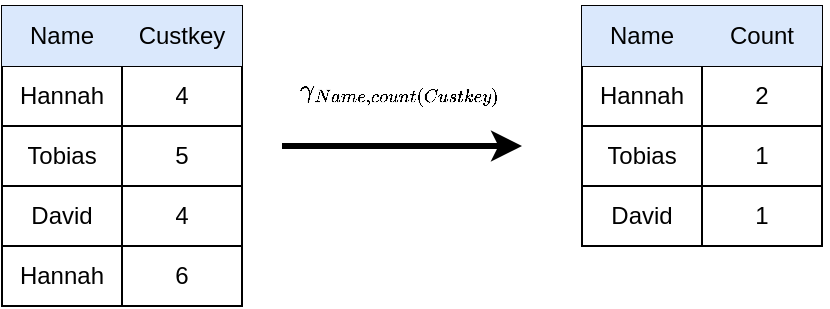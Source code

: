 <mxfile version="26.0.16">
  <diagram name="Seite-1" id="pjHjeQ1xIbThg3kifo_d">
    <mxGraphModel dx="1295" dy="486" grid="1" gridSize="10" guides="1" tooltips="1" connect="1" arrows="1" fold="1" page="1" pageScale="1" pageWidth="827" pageHeight="1169" math="1" shadow="0">
      <root>
        <mxCell id="0" />
        <mxCell id="1" parent="0" />
        <mxCell id="AjbPviCU6_evQi8NSKF3-1" value="" style="shape=table;startSize=0;container=1;collapsible=0;childLayout=tableLayout;" vertex="1" parent="1">
          <mxGeometry x="250" y="80" width="120" height="150" as="geometry" />
        </mxCell>
        <mxCell id="AjbPviCU6_evQi8NSKF3-2" value="" style="shape=tableRow;horizontal=0;startSize=0;swimlaneHead=0;swimlaneBody=0;strokeColor=#6c8ebf;top=0;left=0;bottom=0;right=0;collapsible=0;dropTarget=0;fillColor=#dae8fc;points=[[0,0.5],[1,0.5]];portConstraint=eastwest;strokeWidth=1;swimlaneFillColor=none;" vertex="1" parent="AjbPviCU6_evQi8NSKF3-1">
          <mxGeometry width="120" height="30" as="geometry" />
        </mxCell>
        <mxCell id="AjbPviCU6_evQi8NSKF3-3" value="Name" style="shape=partialRectangle;html=1;whiteSpace=wrap;connectable=0;strokeColor=inherit;overflow=hidden;fillColor=none;top=0;left=0;bottom=0;right=0;pointerEvents=1;strokeWidth=2;" vertex="1" parent="AjbPviCU6_evQi8NSKF3-2">
          <mxGeometry width="60" height="30" as="geometry">
            <mxRectangle width="60" height="30" as="alternateBounds" />
          </mxGeometry>
        </mxCell>
        <mxCell id="AjbPviCU6_evQi8NSKF3-4" value="Custkey" style="shape=partialRectangle;html=1;whiteSpace=wrap;connectable=0;strokeColor=inherit;overflow=hidden;fillColor=none;top=0;left=0;bottom=0;right=0;pointerEvents=1;strokeWidth=6;perimeterSpacing=5;" vertex="1" parent="AjbPviCU6_evQi8NSKF3-2">
          <mxGeometry x="60" width="60" height="30" as="geometry">
            <mxRectangle width="60" height="30" as="alternateBounds" />
          </mxGeometry>
        </mxCell>
        <mxCell id="AjbPviCU6_evQi8NSKF3-5" value="" style="shape=tableRow;horizontal=0;startSize=0;swimlaneHead=0;swimlaneBody=0;strokeColor=inherit;top=0;left=0;bottom=0;right=0;collapsible=0;dropTarget=0;fillColor=none;points=[[0,0.5],[1,0.5]];portConstraint=eastwest;" vertex="1" parent="AjbPviCU6_evQi8NSKF3-1">
          <mxGeometry y="30" width="120" height="30" as="geometry" />
        </mxCell>
        <mxCell id="AjbPviCU6_evQi8NSKF3-6" value="Hannah" style="shape=partialRectangle;html=1;whiteSpace=wrap;connectable=0;strokeColor=inherit;overflow=hidden;fillColor=none;top=0;left=0;bottom=0;right=0;pointerEvents=1;" vertex="1" parent="AjbPviCU6_evQi8NSKF3-5">
          <mxGeometry width="60" height="30" as="geometry">
            <mxRectangle width="60" height="30" as="alternateBounds" />
          </mxGeometry>
        </mxCell>
        <mxCell id="AjbPviCU6_evQi8NSKF3-7" value="4" style="shape=partialRectangle;html=1;whiteSpace=wrap;connectable=0;strokeColor=inherit;overflow=hidden;fillColor=none;top=0;left=0;bottom=0;right=0;pointerEvents=1;" vertex="1" parent="AjbPviCU6_evQi8NSKF3-5">
          <mxGeometry x="60" width="60" height="30" as="geometry">
            <mxRectangle width="60" height="30" as="alternateBounds" />
          </mxGeometry>
        </mxCell>
        <mxCell id="AjbPviCU6_evQi8NSKF3-8" value="" style="shape=tableRow;horizontal=0;startSize=0;swimlaneHead=0;swimlaneBody=0;strokeColor=inherit;top=0;left=0;bottom=0;right=0;collapsible=0;dropTarget=0;fillColor=none;points=[[0,0.5],[1,0.5]];portConstraint=eastwest;" vertex="1" parent="AjbPviCU6_evQi8NSKF3-1">
          <mxGeometry y="60" width="120" height="30" as="geometry" />
        </mxCell>
        <mxCell id="AjbPviCU6_evQi8NSKF3-9" value="Tobias" style="shape=partialRectangle;html=1;whiteSpace=wrap;connectable=0;strokeColor=inherit;overflow=hidden;fillColor=none;top=0;left=0;bottom=0;right=0;pointerEvents=1;" vertex="1" parent="AjbPviCU6_evQi8NSKF3-8">
          <mxGeometry width="60" height="30" as="geometry">
            <mxRectangle width="60" height="30" as="alternateBounds" />
          </mxGeometry>
        </mxCell>
        <mxCell id="AjbPviCU6_evQi8NSKF3-10" value="5" style="shape=partialRectangle;html=1;whiteSpace=wrap;connectable=0;strokeColor=inherit;overflow=hidden;fillColor=none;top=0;left=0;bottom=0;right=0;pointerEvents=1;" vertex="1" parent="AjbPviCU6_evQi8NSKF3-8">
          <mxGeometry x="60" width="60" height="30" as="geometry">
            <mxRectangle width="60" height="30" as="alternateBounds" />
          </mxGeometry>
        </mxCell>
        <mxCell id="AjbPviCU6_evQi8NSKF3-11" value="" style="shape=tableRow;horizontal=0;startSize=0;swimlaneHead=0;swimlaneBody=0;strokeColor=inherit;top=0;left=0;bottom=0;right=0;collapsible=0;dropTarget=0;fillColor=none;points=[[0,0.5],[1,0.5]];portConstraint=eastwest;" vertex="1" parent="AjbPviCU6_evQi8NSKF3-1">
          <mxGeometry y="90" width="120" height="30" as="geometry" />
        </mxCell>
        <mxCell id="AjbPviCU6_evQi8NSKF3-12" value="David" style="shape=partialRectangle;html=1;whiteSpace=wrap;connectable=0;strokeColor=inherit;overflow=hidden;fillColor=none;top=0;left=0;bottom=0;right=0;pointerEvents=1;" vertex="1" parent="AjbPviCU6_evQi8NSKF3-11">
          <mxGeometry width="60" height="30" as="geometry">
            <mxRectangle width="60" height="30" as="alternateBounds" />
          </mxGeometry>
        </mxCell>
        <mxCell id="AjbPviCU6_evQi8NSKF3-13" value="4" style="shape=partialRectangle;html=1;whiteSpace=wrap;connectable=0;strokeColor=inherit;overflow=hidden;fillColor=none;top=0;left=0;bottom=0;right=0;pointerEvents=1;" vertex="1" parent="AjbPviCU6_evQi8NSKF3-11">
          <mxGeometry x="60" width="60" height="30" as="geometry">
            <mxRectangle width="60" height="30" as="alternateBounds" />
          </mxGeometry>
        </mxCell>
        <mxCell id="AjbPviCU6_evQi8NSKF3-14" value="" style="shape=tableRow;horizontal=0;startSize=0;swimlaneHead=0;swimlaneBody=0;strokeColor=inherit;top=0;left=0;bottom=0;right=0;collapsible=0;dropTarget=0;fillColor=none;points=[[0,0.5],[1,0.5]];portConstraint=eastwest;" vertex="1" parent="AjbPviCU6_evQi8NSKF3-1">
          <mxGeometry y="120" width="120" height="30" as="geometry" />
        </mxCell>
        <mxCell id="AjbPviCU6_evQi8NSKF3-15" value="Hannah" style="shape=partialRectangle;html=1;whiteSpace=wrap;connectable=0;strokeColor=inherit;overflow=hidden;fillColor=none;top=0;left=0;bottom=0;right=0;pointerEvents=1;" vertex="1" parent="AjbPviCU6_evQi8NSKF3-14">
          <mxGeometry width="60" height="30" as="geometry">
            <mxRectangle width="60" height="30" as="alternateBounds" />
          </mxGeometry>
        </mxCell>
        <mxCell id="AjbPviCU6_evQi8NSKF3-16" value="6" style="shape=partialRectangle;html=1;whiteSpace=wrap;connectable=0;strokeColor=inherit;overflow=hidden;fillColor=none;top=0;left=0;bottom=0;right=0;pointerEvents=1;" vertex="1" parent="AjbPviCU6_evQi8NSKF3-14">
          <mxGeometry x="60" width="60" height="30" as="geometry">
            <mxRectangle width="60" height="30" as="alternateBounds" />
          </mxGeometry>
        </mxCell>
        <mxCell id="AjbPviCU6_evQi8NSKF3-30" value="" style="endArrow=classic;html=1;rounded=0;strokeWidth=3;" edge="1" parent="1">
          <mxGeometry width="50" height="50" relative="1" as="geometry">
            <mxPoint x="390" y="150" as="sourcePoint" />
            <mxPoint x="510" y="150" as="targetPoint" />
          </mxGeometry>
        </mxCell>
        <mxCell id="AjbPviCU6_evQi8NSKF3-47" value="$$\gamma_{Name, count(Custkey)}$$" style="edgeLabel;html=1;align=center;verticalAlign=middle;resizable=0;points=[];" vertex="1" connectable="0" parent="AjbPviCU6_evQi8NSKF3-30">
          <mxGeometry x="0.108" y="1" relative="1" as="geometry">
            <mxPoint x="-9" y="-26" as="offset" />
          </mxGeometry>
        </mxCell>
        <mxCell id="AjbPviCU6_evQi8NSKF3-31" value="" style="shape=table;startSize=0;container=1;collapsible=0;childLayout=tableLayout;" vertex="1" parent="1">
          <mxGeometry x="540" y="80" width="120" height="120" as="geometry" />
        </mxCell>
        <mxCell id="AjbPviCU6_evQi8NSKF3-32" value="" style="shape=tableRow;horizontal=0;startSize=0;swimlaneHead=0;swimlaneBody=0;strokeColor=inherit;top=0;left=0;bottom=0;right=0;collapsible=0;dropTarget=0;fillColor=#DAE8FC;points=[[0,0.5],[1,0.5]];portConstraint=eastwest;strokeWidth=1;swimlaneFillColor=default;rounded=0;swimlaneLine=1;perimeterSpacing=1;" vertex="1" parent="AjbPviCU6_evQi8NSKF3-31">
          <mxGeometry width="120" height="30" as="geometry" />
        </mxCell>
        <mxCell id="AjbPviCU6_evQi8NSKF3-33" value="Name" style="shape=partialRectangle;html=1;whiteSpace=wrap;connectable=0;strokeColor=inherit;overflow=hidden;fillColor=none;top=0;left=0;bottom=0;right=0;pointerEvents=1;strokeWidth=2;" vertex="1" parent="AjbPviCU6_evQi8NSKF3-32">
          <mxGeometry width="60" height="30" as="geometry">
            <mxRectangle width="60" height="30" as="alternateBounds" />
          </mxGeometry>
        </mxCell>
        <mxCell id="AjbPviCU6_evQi8NSKF3-34" value="Count" style="shape=partialRectangle;html=1;whiteSpace=wrap;connectable=0;strokeColor=inherit;overflow=hidden;fillColor=none;top=0;left=0;bottom=0;right=0;pointerEvents=1;strokeWidth=6;perimeterSpacing=5;" vertex="1" parent="AjbPviCU6_evQi8NSKF3-32">
          <mxGeometry x="60" width="60" height="30" as="geometry">
            <mxRectangle width="60" height="30" as="alternateBounds" />
          </mxGeometry>
        </mxCell>
        <mxCell id="AjbPviCU6_evQi8NSKF3-35" value="" style="shape=tableRow;horizontal=0;startSize=0;swimlaneHead=0;swimlaneBody=0;strokeColor=inherit;top=0;left=0;bottom=0;right=0;collapsible=0;dropTarget=0;fillColor=none;points=[[0,0.5],[1,0.5]];portConstraint=eastwest;" vertex="1" parent="AjbPviCU6_evQi8NSKF3-31">
          <mxGeometry y="30" width="120" height="30" as="geometry" />
        </mxCell>
        <mxCell id="AjbPviCU6_evQi8NSKF3-36" value="Hannah" style="shape=partialRectangle;html=1;whiteSpace=wrap;connectable=0;strokeColor=inherit;overflow=hidden;fillColor=none;top=0;left=0;bottom=0;right=0;pointerEvents=1;" vertex="1" parent="AjbPviCU6_evQi8NSKF3-35">
          <mxGeometry width="60" height="30" as="geometry">
            <mxRectangle width="60" height="30" as="alternateBounds" />
          </mxGeometry>
        </mxCell>
        <mxCell id="AjbPviCU6_evQi8NSKF3-37" value="2" style="shape=partialRectangle;html=1;whiteSpace=wrap;connectable=0;strokeColor=inherit;overflow=hidden;fillColor=none;top=0;left=0;bottom=0;right=0;pointerEvents=1;" vertex="1" parent="AjbPviCU6_evQi8NSKF3-35">
          <mxGeometry x="60" width="60" height="30" as="geometry">
            <mxRectangle width="60" height="30" as="alternateBounds" />
          </mxGeometry>
        </mxCell>
        <mxCell id="AjbPviCU6_evQi8NSKF3-38" value="" style="shape=tableRow;horizontal=0;startSize=0;swimlaneHead=0;swimlaneBody=0;strokeColor=inherit;top=0;left=0;bottom=0;right=0;collapsible=0;dropTarget=0;fillColor=none;points=[[0,0.5],[1,0.5]];portConstraint=eastwest;" vertex="1" parent="AjbPviCU6_evQi8NSKF3-31">
          <mxGeometry y="60" width="120" height="30" as="geometry" />
        </mxCell>
        <mxCell id="AjbPviCU6_evQi8NSKF3-39" value="Tobias" style="shape=partialRectangle;html=1;whiteSpace=wrap;connectable=0;strokeColor=inherit;overflow=hidden;fillColor=none;top=0;left=0;bottom=0;right=0;pointerEvents=1;" vertex="1" parent="AjbPviCU6_evQi8NSKF3-38">
          <mxGeometry width="60" height="30" as="geometry">
            <mxRectangle width="60" height="30" as="alternateBounds" />
          </mxGeometry>
        </mxCell>
        <mxCell id="AjbPviCU6_evQi8NSKF3-40" value="1" style="shape=partialRectangle;html=1;whiteSpace=wrap;connectable=0;strokeColor=inherit;overflow=hidden;fillColor=none;top=0;left=0;bottom=0;right=0;pointerEvents=1;" vertex="1" parent="AjbPviCU6_evQi8NSKF3-38">
          <mxGeometry x="60" width="60" height="30" as="geometry">
            <mxRectangle width="60" height="30" as="alternateBounds" />
          </mxGeometry>
        </mxCell>
        <mxCell id="AjbPviCU6_evQi8NSKF3-41" value="" style="shape=tableRow;horizontal=0;startSize=0;swimlaneHead=0;swimlaneBody=0;strokeColor=inherit;top=0;left=0;bottom=0;right=0;collapsible=0;dropTarget=0;fillColor=none;points=[[0,0.5],[1,0.5]];portConstraint=eastwest;" vertex="1" parent="AjbPviCU6_evQi8NSKF3-31">
          <mxGeometry y="90" width="120" height="30" as="geometry" />
        </mxCell>
        <mxCell id="AjbPviCU6_evQi8NSKF3-42" value="David" style="shape=partialRectangle;html=1;whiteSpace=wrap;connectable=0;strokeColor=inherit;overflow=hidden;fillColor=none;top=0;left=0;bottom=0;right=0;pointerEvents=1;" vertex="1" parent="AjbPviCU6_evQi8NSKF3-41">
          <mxGeometry width="60" height="30" as="geometry">
            <mxRectangle width="60" height="30" as="alternateBounds" />
          </mxGeometry>
        </mxCell>
        <mxCell id="AjbPviCU6_evQi8NSKF3-43" value="1" style="shape=partialRectangle;html=1;whiteSpace=wrap;connectable=0;strokeColor=inherit;overflow=hidden;fillColor=none;top=0;left=0;bottom=0;right=0;pointerEvents=1;" vertex="1" parent="AjbPviCU6_evQi8NSKF3-41">
          <mxGeometry x="60" width="60" height="30" as="geometry">
            <mxRectangle width="60" height="30" as="alternateBounds" />
          </mxGeometry>
        </mxCell>
      </root>
    </mxGraphModel>
  </diagram>
</mxfile>
